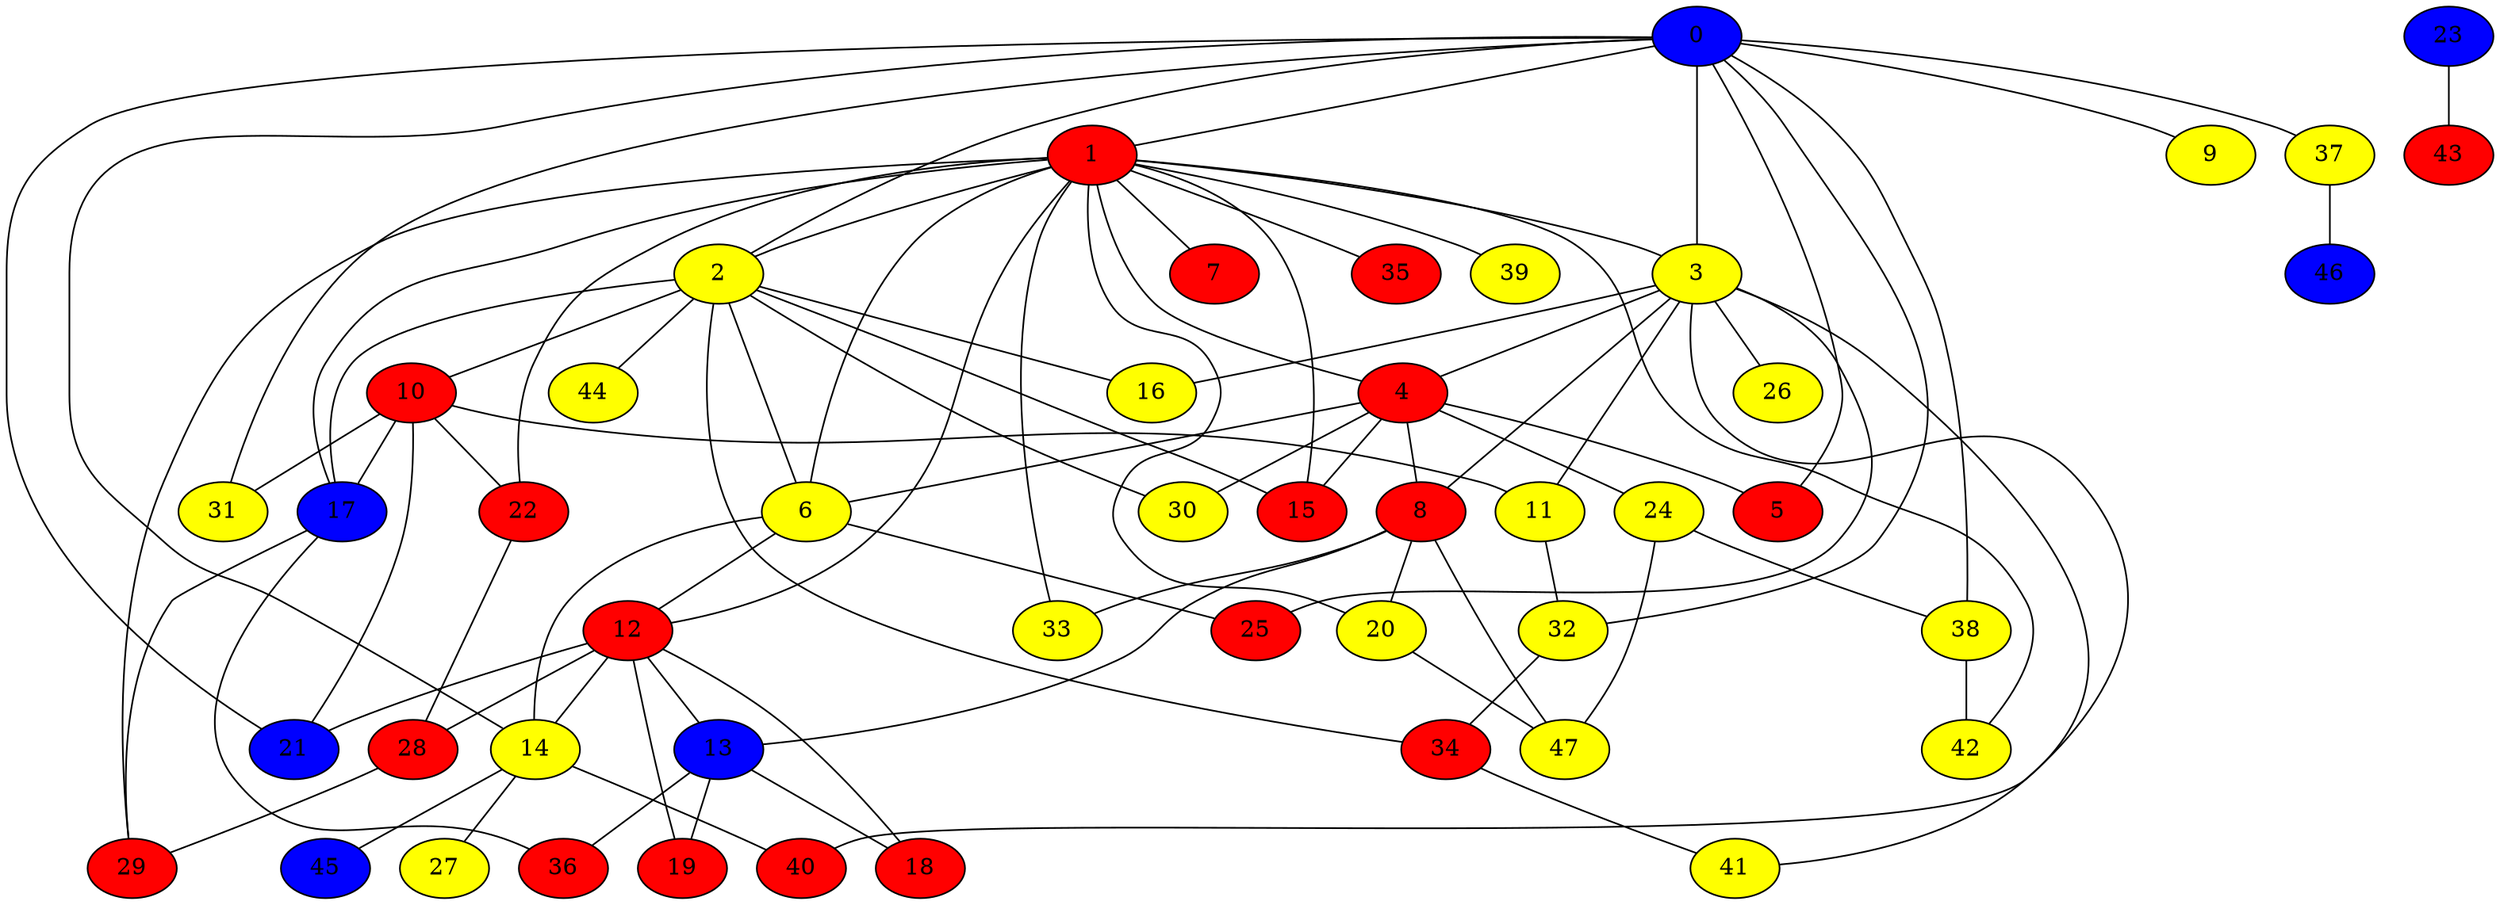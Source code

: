 graph {
0 [style = filled fillcolor = blue];
1 [style = filled fillcolor = red];
2 [style = filled fillcolor = yellow];
3 [style = filled fillcolor = yellow];
4 [style = filled fillcolor = red];
5 [style = filled fillcolor = red];
6 [style = filled fillcolor = yellow];
7 [style = filled fillcolor = red];
8 [style = filled fillcolor = red];
9 [style = filled fillcolor = yellow];
10 [style = filled fillcolor = red];
11 [style = filled fillcolor = yellow];
12 [style = filled fillcolor = red];
13 [style = filled fillcolor = blue];
14 [style = filled fillcolor = yellow];
15 [style = filled fillcolor = red];
16 [style = filled fillcolor = yellow];
17 [style = filled fillcolor = blue];
18 [style = filled fillcolor = red];
19 [style = filled fillcolor = red];
20 [style = filled fillcolor = yellow];
21 [style = filled fillcolor = blue];
22 [style = filled fillcolor = red];
23 [style = filled fillcolor = blue];
24 [style = filled fillcolor = yellow];
25 [style = filled fillcolor = red];
26 [style = filled fillcolor = yellow];
27 [style = filled fillcolor = yellow];
28 [style = filled fillcolor = red];
29 [style = filled fillcolor = red];
30 [style = filled fillcolor = yellow];
31 [style = filled fillcolor = yellow];
32 [style = filled fillcolor = yellow];
33 [style = filled fillcolor = yellow];
34 [style = filled fillcolor = red];
35 [style = filled fillcolor = red];
36 [style = filled fillcolor = red];
37 [style = filled fillcolor = yellow];
38 [style = filled fillcolor = yellow];
39 [style = filled fillcolor = yellow];
40 [style = filled fillcolor = red];
41 [style = filled fillcolor = yellow];
42 [style = filled fillcolor = yellow];
43 [style = filled fillcolor = red];
44 [style = filled fillcolor = yellow];
45 [style = filled fillcolor = blue];
46 [style = filled fillcolor = blue];
47 [style = filled fillcolor = yellow];
0 -- 5;
0 -- 3;
0 -- 2;
0 -- 1;
0 -- 9;
0 -- 14;
0 -- 21;
0 -- 31;
0 -- 32;
0 -- 37;
0 -- 38;
1 -- 2;
1 -- 3;
1 -- 4;
1 -- 6;
1 -- 7;
1 -- 12;
1 -- 15;
1 -- 17;
1 -- 20;
1 -- 22;
1 -- 29;
1 -- 33;
1 -- 35;
1 -- 39;
1 -- 42;
2 -- 6;
2 -- 10;
2 -- 15;
2 -- 16;
2 -- 17;
2 -- 30;
2 -- 34;
2 -- 44;
3 -- 4;
3 -- 8;
3 -- 11;
3 -- 16;
3 -- 25;
3 -- 26;
3 -- 40;
3 -- 41;
4 -- 5;
4 -- 6;
4 -- 8;
4 -- 15;
4 -- 24;
4 -- 30;
6 -- 12;
6 -- 14;
6 -- 25;
8 -- 13;
8 -- 20;
8 -- 33;
8 -- 47;
10 -- 11;
10 -- 17;
10 -- 21;
10 -- 22;
10 -- 31;
11 -- 32;
12 -- 13;
12 -- 14;
12 -- 18;
12 -- 19;
12 -- 21;
12 -- 28;
13 -- 18;
13 -- 19;
13 -- 36;
14 -- 27;
14 -- 40;
14 -- 45;
17 -- 29;
17 -- 36;
20 -- 47;
22 -- 28;
23 -- 43;
24 -- 38;
24 -- 47;
28 -- 29;
32 -- 34;
34 -- 41;
37 -- 46;
38 -- 42;
}
